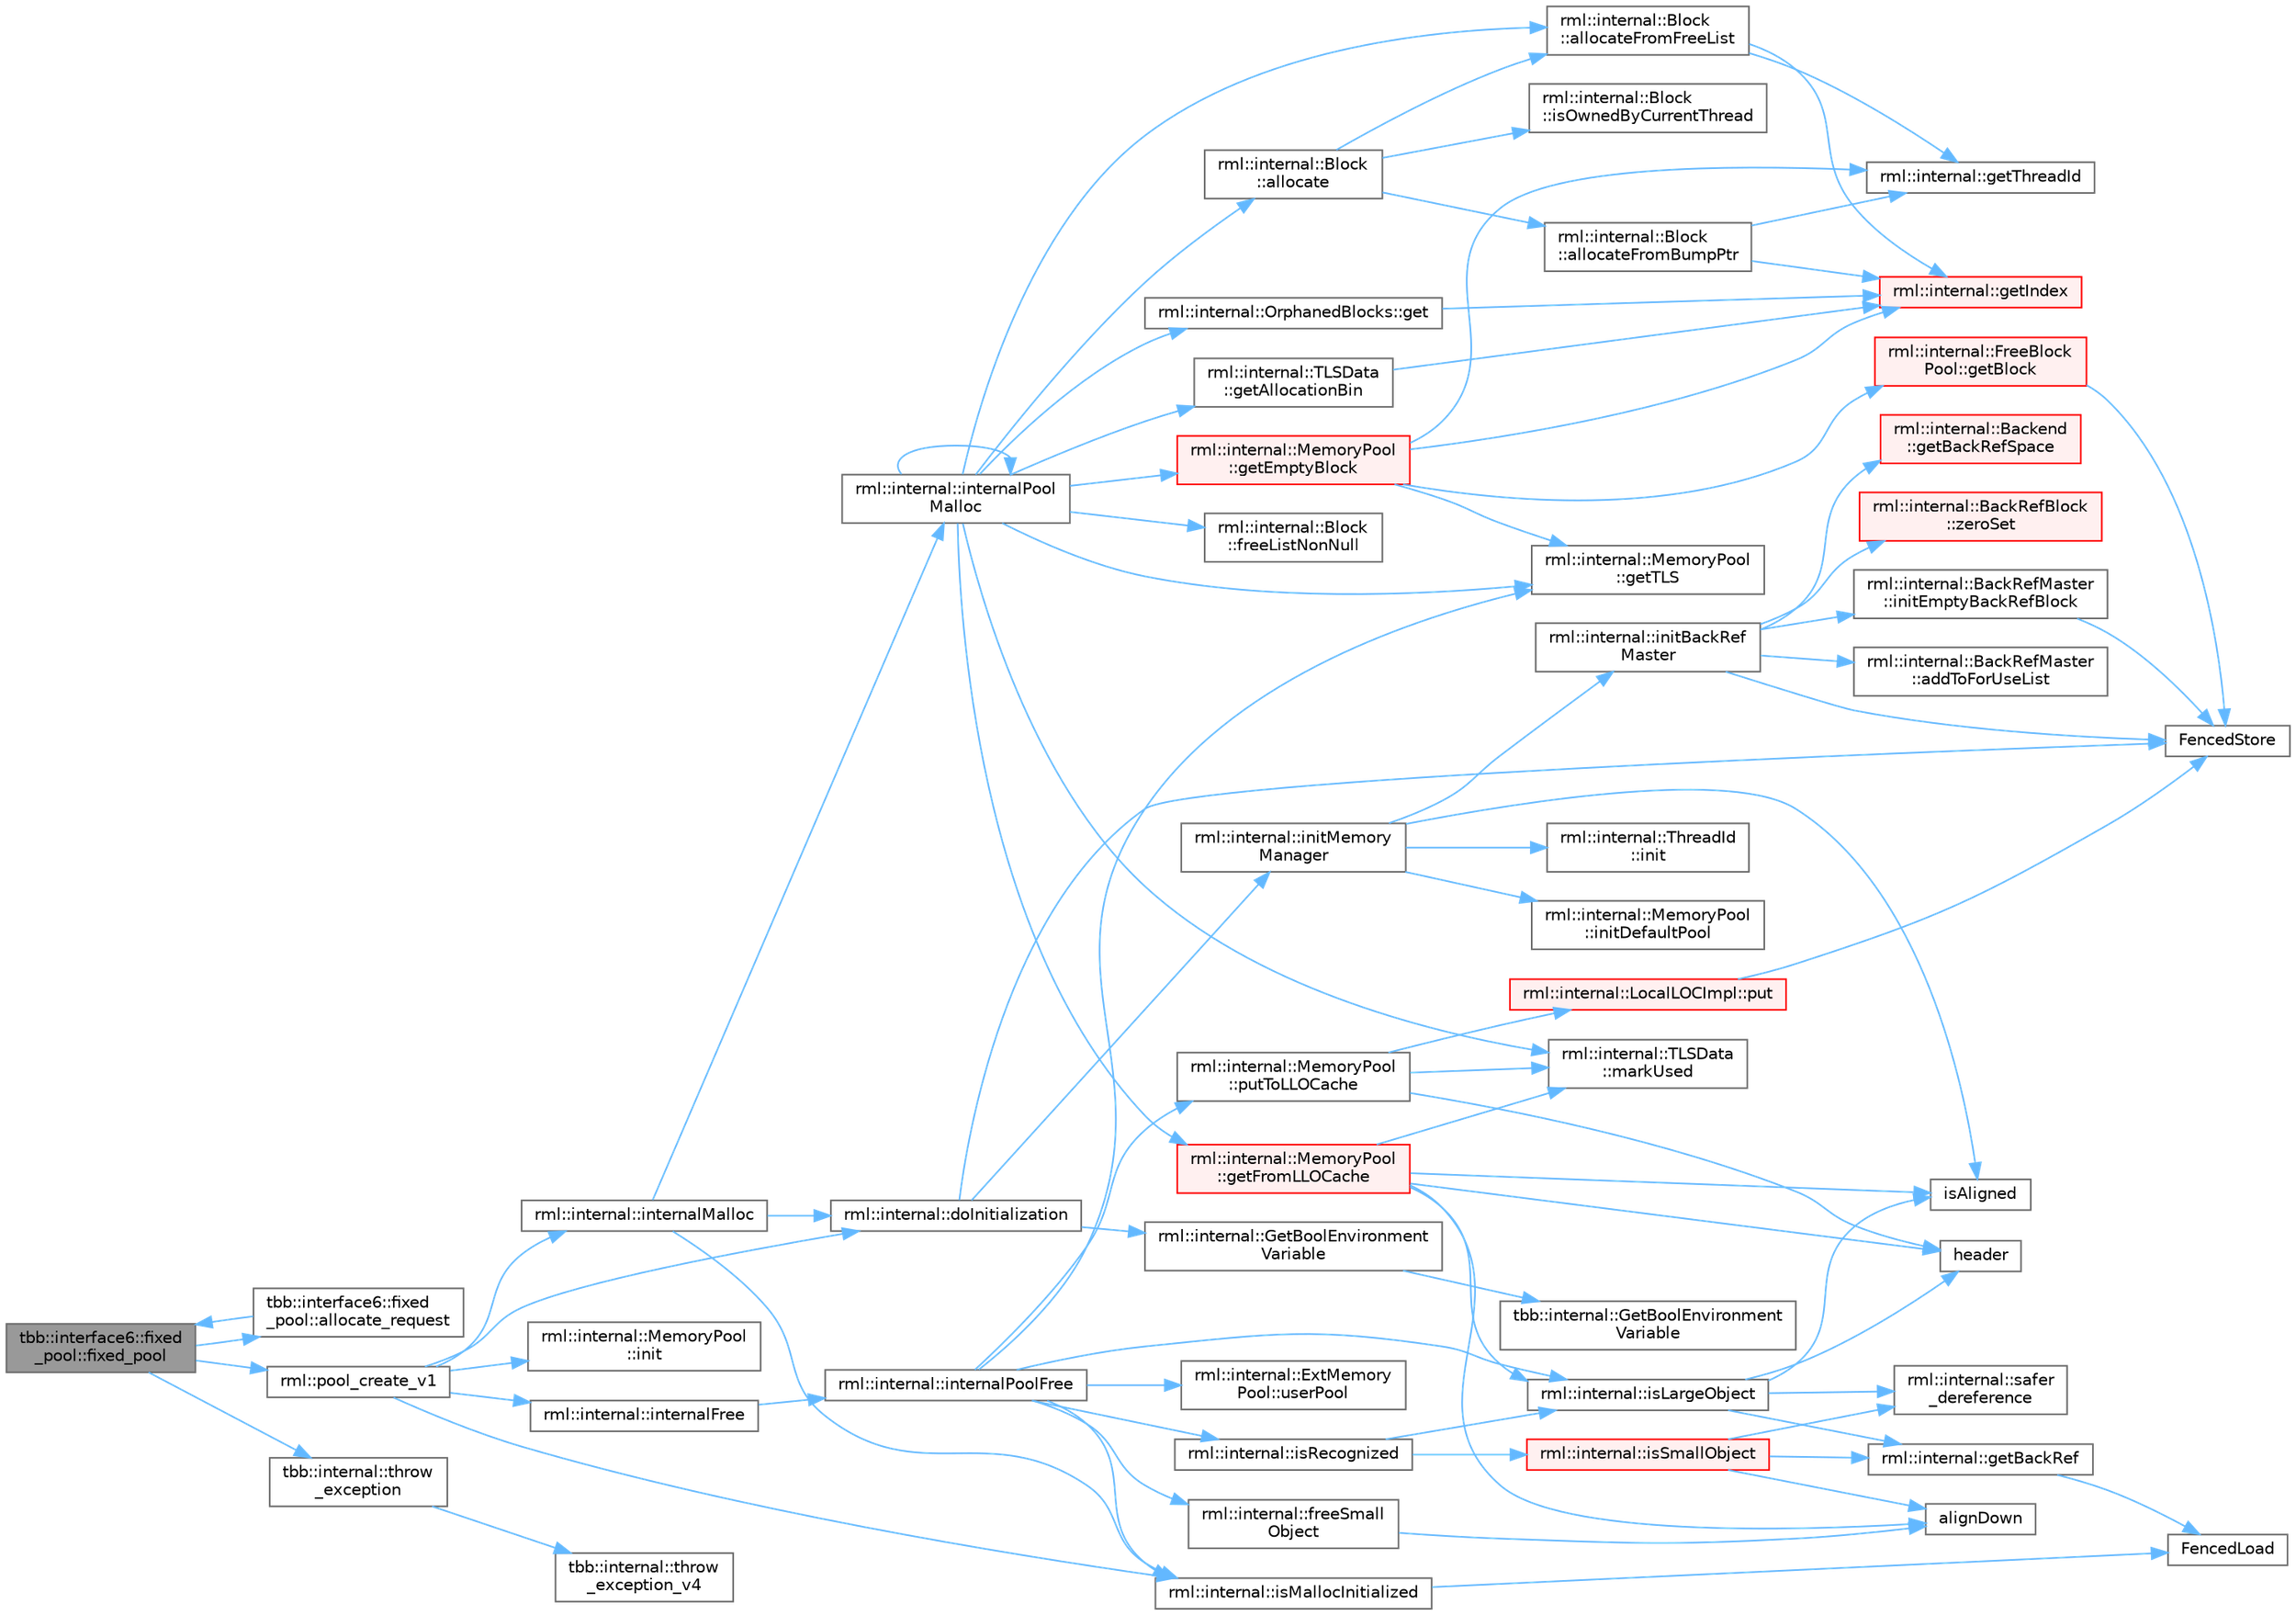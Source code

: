 digraph "tbb::interface6::fixed_pool::fixed_pool"
{
 // LATEX_PDF_SIZE
  bgcolor="transparent";
  edge [fontname=Helvetica,fontsize=10,labelfontname=Helvetica,labelfontsize=10];
  node [fontname=Helvetica,fontsize=10,shape=box,height=0.2,width=0.4];
  rankdir="LR";
  Node1 [id="Node000001",label="tbb::interface6::fixed\l_pool::fixed_pool",height=0.2,width=0.4,color="gray40", fillcolor="grey60", style="filled", fontcolor="black",tooltip="construct pool with underlying allocator"];
  Node1 -> Node2 [id="edge81_Node000001_Node000002",color="steelblue1",style="solid",tooltip=" "];
  Node2 [id="Node000002",label="tbb::interface6::fixed\l_pool::allocate_request",height=0.2,width=0.4,color="grey40", fillcolor="white", style="filled",URL="$classtbb_1_1interface6_1_1fixed__pool.html#a0b8cf41c9e2d63ea568235fe01803641",tooltip=" "];
  Node2 -> Node1 [id="edge82_Node000002_Node000001",color="steelblue1",style="solid",tooltip=" "];
  Node1 -> Node3 [id="edge83_Node000001_Node000003",color="steelblue1",style="solid",tooltip=" "];
  Node3 [id="Node000003",label="rml::pool_create_v1",height=0.2,width=0.4,color="grey40", fillcolor="white", style="filled",URL="$namespacerml.html#a5c43cf02ddb1bdd7e9f5a806a2aef010",tooltip=" "];
  Node3 -> Node4 [id="edge84_Node000003_Node000004",color="steelblue1",style="solid",tooltip=" "];
  Node4 [id="Node000004",label="rml::internal::doInitialization",height=0.2,width=0.4,color="grey40", fillcolor="white", style="filled",URL="$namespacerml_1_1internal.html#aad59cc02d849210b00c8587544e44e20",tooltip="Ensures that initMemoryManager() is called once and only once."];
  Node4 -> Node5 [id="edge85_Node000004_Node000005",color="steelblue1",style="solid",tooltip=" "];
  Node5 [id="Node000005",label="FencedStore",height=0.2,width=0.4,color="grey40", fillcolor="white", style="filled",URL="$_synchronize_8h.html#a19886ee3899c0a2435ea9840116ea325",tooltip=" "];
  Node4 -> Node6 [id="edge86_Node000004_Node000006",color="steelblue1",style="solid",tooltip=" "];
  Node6 [id="Node000006",label="rml::internal::GetBoolEnvironment\lVariable",height=0.2,width=0.4,color="grey40", fillcolor="white", style="filled",URL="$namespacerml_1_1internal.html#acbf202195ce55902f2237ab9e8de3be5",tooltip=" "];
  Node6 -> Node7 [id="edge87_Node000006_Node000007",color="steelblue1",style="solid",tooltip=" "];
  Node7 [id="Node000007",label="tbb::internal::GetBoolEnvironment\lVariable",height=0.2,width=0.4,color="grey40", fillcolor="white", style="filled",URL="$namespacetbb_1_1internal.html#a97d6c00654cc85d4c072f1a082c8c28a",tooltip=" "];
  Node4 -> Node8 [id="edge88_Node000004_Node000008",color="steelblue1",style="solid",tooltip=" "];
  Node8 [id="Node000008",label="rml::internal::initMemory\lManager",height=0.2,width=0.4,color="grey40", fillcolor="white", style="filled",URL="$namespacerml_1_1internal.html#ab24be00d5e9e602105742c4b1c7903a4",tooltip=" "];
  Node8 -> Node9 [id="edge89_Node000008_Node000009",color="steelblue1",style="solid",tooltip=" "];
  Node9 [id="Node000009",label="rml::internal::ThreadId\l::init",height=0.2,width=0.4,color="grey40", fillcolor="white", style="filled",URL="$classrml_1_1internal_1_1_thread_id.html#a58d4cb2156367a2fc468f6daf5cbded2",tooltip=" "];
  Node8 -> Node10 [id="edge90_Node000008_Node000010",color="steelblue1",style="solid",tooltip=" "];
  Node10 [id="Node000010",label="rml::internal::initBackRef\lMaster",height=0.2,width=0.4,color="grey40", fillcolor="white", style="filled",URL="$namespacerml_1_1internal.html#a35c262cb0badff1e3b2a9df6357a344a",tooltip=" "];
  Node10 -> Node11 [id="edge91_Node000010_Node000011",color="steelblue1",style="solid",tooltip=" "];
  Node11 [id="Node000011",label="rml::internal::BackRefMaster\l::addToForUseList",height=0.2,width=0.4,color="grey40", fillcolor="white", style="filled",URL="$structrml_1_1internal_1_1_back_ref_master.html#a37ff8568740208b7e96498e34b02cfb0",tooltip=" "];
  Node10 -> Node5 [id="edge92_Node000010_Node000005",color="steelblue1",style="solid",tooltip=" "];
  Node10 -> Node12 [id="edge93_Node000010_Node000012",color="steelblue1",style="solid",tooltip=" "];
  Node12 [id="Node000012",label="rml::internal::Backend\l::getBackRefSpace",height=0.2,width=0.4,color="red", fillcolor="#FFF0F0", style="filled",URL="$classrml_1_1internal_1_1_backend.html#af43a5f0fc5038a3e60d58602b696af87",tooltip=" "];
  Node10 -> Node57 [id="edge94_Node000010_Node000057",color="steelblue1",style="solid",tooltip=" "];
  Node57 [id="Node000057",label="rml::internal::BackRefMaster\l::initEmptyBackRefBlock",height=0.2,width=0.4,color="grey40", fillcolor="white", style="filled",URL="$structrml_1_1internal_1_1_back_ref_master.html#a95aa7e0acc7e9849781dc1d4a73acd5c",tooltip=" "];
  Node57 -> Node5 [id="edge95_Node000057_Node000005",color="steelblue1",style="solid",tooltip=" "];
  Node10 -> Node58 [id="edge96_Node000010_Node000058",color="steelblue1",style="solid",tooltip=" "];
  Node58 [id="Node000058",label="rml::internal::BackRefBlock\l::zeroSet",height=0.2,width=0.4,color="red", fillcolor="#FFF0F0", style="filled",URL="$structrml_1_1internal_1_1_back_ref_block.html#a5ead9463c799a7dd21ce45a45df08972",tooltip=" "];
  Node8 -> Node60 [id="edge97_Node000008_Node000060",color="steelblue1",style="solid",tooltip=" "];
  Node60 [id="Node000060",label="rml::internal::MemoryPool\l::initDefaultPool",height=0.2,width=0.4,color="grey40", fillcolor="white", style="filled",URL="$classrml_1_1internal_1_1_memory_pool.html#add7381e97285946d931d763e07dee7e5",tooltip=" "];
  Node8 -> Node30 [id="edge98_Node000008_Node000030",color="steelblue1",style="solid",tooltip=" "];
  Node30 [id="Node000030",label="isAligned",height=0.2,width=0.4,color="grey40", fillcolor="white", style="filled",URL="$_customize_8h.html#a717f2c2c0501922cd654a5ebf49b287e",tooltip=" "];
  Node3 -> Node61 [id="edge99_Node000003_Node000061",color="steelblue1",style="solid",tooltip=" "];
  Node61 [id="Node000061",label="rml::internal::MemoryPool\l::init",height=0.2,width=0.4,color="grey40", fillcolor="white", style="filled",URL="$classrml_1_1internal_1_1_memory_pool.html#a7b9f97bc41fa9c3d5fb6d3e7bbe4180d",tooltip=" "];
  Node3 -> Node62 [id="edge100_Node000003_Node000062",color="steelblue1",style="solid",tooltip=" "];
  Node62 [id="Node000062",label="rml::internal::internalFree",height=0.2,width=0.4,color="grey40", fillcolor="white", style="filled",URL="$namespacerml_1_1internal.html#a91eeaa067e3fdf5618b5a65b8b368231",tooltip=" "];
  Node62 -> Node63 [id="edge101_Node000062_Node000063",color="steelblue1",style="solid",tooltip=" "];
  Node63 [id="Node000063",label="rml::internal::internalPoolFree",height=0.2,width=0.4,color="grey40", fillcolor="white", style="filled",URL="$namespacerml_1_1internal.html#a8bff2023b8463f38317c75980f21e0db",tooltip=" "];
  Node63 -> Node64 [id="edge102_Node000063_Node000064",color="steelblue1",style="solid",tooltip=" "];
  Node64 [id="Node000064",label="rml::internal::freeSmall\lObject",height=0.2,width=0.4,color="grey40", fillcolor="white", style="filled",URL="$namespacerml_1_1internal.html#adeac248637575859a6e8f733ba15060e",tooltip=" "];
  Node64 -> Node23 [id="edge103_Node000064_Node000023",color="steelblue1",style="solid",tooltip=" "];
  Node23 [id="Node000023",label="alignDown",height=0.2,width=0.4,color="grey40", fillcolor="white", style="filled",URL="$shared__utils_8h.html#ab3918cd2395835f90b78b96d4e1e2390",tooltip=" "];
  Node63 -> Node65 [id="edge104_Node000063_Node000065",color="steelblue1",style="solid",tooltip=" "];
  Node65 [id="Node000065",label="rml::internal::MemoryPool\l::getTLS",height=0.2,width=0.4,color="grey40", fillcolor="white", style="filled",URL="$classrml_1_1internal_1_1_memory_pool.html#acdf684e1b29c9d00886d97b909798488",tooltip=" "];
  Node63 -> Node66 [id="edge105_Node000063_Node000066",color="steelblue1",style="solid",tooltip=" "];
  Node66 [id="Node000066",label="rml::internal::isLargeObject",height=0.2,width=0.4,color="grey40", fillcolor="white", style="filled",URL="$namespacerml_1_1internal.html#a730f387568a0a522e003dca4246eb393",tooltip=" "];
  Node66 -> Node67 [id="edge106_Node000066_Node000067",color="steelblue1",style="solid",tooltip=" "];
  Node67 [id="Node000067",label="rml::internal::getBackRef",height=0.2,width=0.4,color="grey40", fillcolor="white", style="filled",URL="$namespacerml_1_1internal.html#a674d3a46d675ee1887142a9118f48927",tooltip=" "];
  Node67 -> Node19 [id="edge107_Node000067_Node000019",color="steelblue1",style="solid",tooltip=" "];
  Node19 [id="Node000019",label="FencedLoad",height=0.2,width=0.4,color="grey40", fillcolor="white", style="filled",URL="$_synchronize_8h.html#a0792980ea26344eaf2fc0a4112b5d848",tooltip=" "];
  Node66 -> Node68 [id="edge108_Node000066_Node000068",color="steelblue1",style="solid",tooltip=" "];
  Node68 [id="Node000068",label="header",height=0.2,width=0.4,color="grey40", fillcolor="white", style="filled",URL="$cblat1_8f.html#a410931b600854e6dd3e253731606117e",tooltip=" "];
  Node66 -> Node30 [id="edge109_Node000066_Node000030",color="steelblue1",style="solid",tooltip=" "];
  Node66 -> Node69 [id="edge110_Node000066_Node000069",color="steelblue1",style="solid",tooltip=" "];
  Node69 [id="Node000069",label="rml::internal::safer\l_dereference",height=0.2,width=0.4,color="grey40", fillcolor="white", style="filled",URL="$namespacerml_1_1internal.html#ad1ffc431b9c2d1e7109a72599d761792",tooltip=" "];
  Node63 -> Node70 [id="edge111_Node000063_Node000070",color="steelblue1",style="solid",tooltip=" "];
  Node70 [id="Node000070",label="rml::internal::isMallocInitialized",height=0.2,width=0.4,color="grey40", fillcolor="white", style="filled",URL="$namespacerml_1_1internal.html#a61c4d632ea815cbeea8ed0ee72e06ac7",tooltip=" "];
  Node70 -> Node19 [id="edge112_Node000070_Node000019",color="steelblue1",style="solid",tooltip=" "];
  Node63 -> Node71 [id="edge113_Node000063_Node000071",color="steelblue1",style="solid",tooltip=" "];
  Node71 [id="Node000071",label="rml::internal::isRecognized",height=0.2,width=0.4,color="grey40", fillcolor="white", style="filled",URL="$namespacerml_1_1internal.html#abe52e5f71a9571929c11e06738d0864f",tooltip=" "];
  Node71 -> Node66 [id="edge114_Node000071_Node000066",color="steelblue1",style="solid",tooltip=" "];
  Node71 -> Node72 [id="edge115_Node000071_Node000072",color="steelblue1",style="solid",tooltip=" "];
  Node72 [id="Node000072",label="rml::internal::isSmallObject",height=0.2,width=0.4,color="red", fillcolor="#FFF0F0", style="filled",URL="$namespacerml_1_1internal.html#a44371ad68e0e7931776e8e128764ae79",tooltip=" "];
  Node72 -> Node23 [id="edge116_Node000072_Node000023",color="steelblue1",style="solid",tooltip=" "];
  Node72 -> Node67 [id="edge117_Node000072_Node000067",color="steelblue1",style="solid",tooltip=" "];
  Node72 -> Node69 [id="edge118_Node000072_Node000069",color="steelblue1",style="solid",tooltip=" "];
  Node63 -> Node79 [id="edge119_Node000063_Node000079",color="steelblue1",style="solid",tooltip=" "];
  Node79 [id="Node000079",label="rml::internal::MemoryPool\l::putToLLOCache",height=0.2,width=0.4,color="grey40", fillcolor="white", style="filled",URL="$classrml_1_1internal_1_1_memory_pool.html#aedf33ac6b570a3847f86ad528de00149",tooltip=" "];
  Node79 -> Node68 [id="edge120_Node000079_Node000068",color="steelblue1",style="solid",tooltip=" "];
  Node79 -> Node80 [id="edge121_Node000079_Node000080",color="steelblue1",style="solid",tooltip=" "];
  Node80 [id="Node000080",label="rml::internal::TLSData\l::markUsed",height=0.2,width=0.4,color="grey40", fillcolor="white", style="filled",URL="$classrml_1_1internal_1_1_t_l_s_data.html#afabda6a63ddb1942d1d5a7a06f41e2ae",tooltip=" "];
  Node79 -> Node81 [id="edge122_Node000079_Node000081",color="steelblue1",style="solid",tooltip=" "];
  Node81 [id="Node000081",label="rml::internal::LocalLOCImpl::put",height=0.2,width=0.4,color="red", fillcolor="#FFF0F0", style="filled",URL="$classrml_1_1internal_1_1_local_l_o_c_impl.html#a40f0e9cea1a99d95d786f52e2dc8add9",tooltip=" "];
  Node81 -> Node5 [id="edge123_Node000081_Node000005",color="steelblue1",style="solid",tooltip=" "];
  Node63 -> Node84 [id="edge124_Node000063_Node000084",color="steelblue1",style="solid",tooltip=" "];
  Node84 [id="Node000084",label="rml::internal::ExtMemory\lPool::userPool",height=0.2,width=0.4,color="grey40", fillcolor="white", style="filled",URL="$structrml_1_1internal_1_1_ext_memory_pool.html#a6f02801fa5ba692cf62457c0a80079cc",tooltip=" "];
  Node3 -> Node85 [id="edge125_Node000003_Node000085",color="steelblue1",style="solid",tooltip=" "];
  Node85 [id="Node000085",label="rml::internal::internalMalloc",height=0.2,width=0.4,color="grey40", fillcolor="white", style="filled",URL="$namespacerml_1_1internal.html#a19b0fbc5aaa4b08cc412bb5777b01f89",tooltip=" "];
  Node85 -> Node4 [id="edge126_Node000085_Node000004",color="steelblue1",style="solid",tooltip=" "];
  Node85 -> Node86 [id="edge127_Node000085_Node000086",color="steelblue1",style="solid",tooltip=" "];
  Node86 [id="Node000086",label="rml::internal::internalPool\lMalloc",height=0.2,width=0.4,color="grey40", fillcolor="white", style="filled",URL="$namespacerml_1_1internal.html#a341c0310d4c1374c96acc18cd37eba26",tooltip=" "];
  Node86 -> Node87 [id="edge128_Node000086_Node000087",color="steelblue1",style="solid",tooltip=" "];
  Node87 [id="Node000087",label="rml::internal::Block\l::allocate",height=0.2,width=0.4,color="grey40", fillcolor="white", style="filled",URL="$classrml_1_1internal_1_1_block.html#ab304c726e184fcd2cad31e30306e07ab",tooltip=" "];
  Node87 -> Node88 [id="edge129_Node000087_Node000088",color="steelblue1",style="solid",tooltip=" "];
  Node88 [id="Node000088",label="rml::internal::Block\l::allocateFromBumpPtr",height=0.2,width=0.4,color="grey40", fillcolor="white", style="filled",URL="$classrml_1_1internal_1_1_block.html#a15badeb7c104a8f860a7375ed648a43e",tooltip=" "];
  Node88 -> Node89 [id="edge130_Node000088_Node000089",color="steelblue1",style="solid",tooltip=" "];
  Node89 [id="Node000089",label="rml::internal::getIndex",height=0.2,width=0.4,color="red", fillcolor="#FFF0F0", style="filled",URL="$namespacerml_1_1internal.html#a70dcd761b867baccb7ffdb087e52e215",tooltip=" "];
  Node88 -> Node93 [id="edge131_Node000088_Node000093",color="steelblue1",style="solid",tooltip=" "];
  Node93 [id="Node000093",label="rml::internal::getThreadId",height=0.2,width=0.4,color="grey40", fillcolor="white", style="filled",URL="$namespacerml_1_1internal.html#a2877b2db91c23b8b7eb1d37891c40b2b",tooltip=" "];
  Node87 -> Node94 [id="edge132_Node000087_Node000094",color="steelblue1",style="solid",tooltip=" "];
  Node94 [id="Node000094",label="rml::internal::Block\l::allocateFromFreeList",height=0.2,width=0.4,color="grey40", fillcolor="white", style="filled",URL="$classrml_1_1internal_1_1_block.html#a49c5382153edd22b031869f0a822f9f2",tooltip=" "];
  Node94 -> Node89 [id="edge133_Node000094_Node000089",color="steelblue1",style="solid",tooltip=" "];
  Node94 -> Node93 [id="edge134_Node000094_Node000093",color="steelblue1",style="solid",tooltip=" "];
  Node87 -> Node95 [id="edge135_Node000087_Node000095",color="steelblue1",style="solid",tooltip=" "];
  Node95 [id="Node000095",label="rml::internal::Block\l::isOwnedByCurrentThread",height=0.2,width=0.4,color="grey40", fillcolor="white", style="filled",URL="$classrml_1_1internal_1_1_block.html#a764948ac32e7d5689a755e4af99308e2",tooltip=" "];
  Node86 -> Node94 [id="edge136_Node000086_Node000094",color="steelblue1",style="solid",tooltip=" "];
  Node86 -> Node96 [id="edge137_Node000086_Node000096",color="steelblue1",style="solid",tooltip=" "];
  Node96 [id="Node000096",label="rml::internal::Block\l::freeListNonNull",height=0.2,width=0.4,color="grey40", fillcolor="white", style="filled",URL="$classrml_1_1internal_1_1_block.html#a624decb3bf1a4f7ab0b66e3ae0fb1324",tooltip=" "];
  Node86 -> Node97 [id="edge138_Node000086_Node000097",color="steelblue1",style="solid",tooltip=" "];
  Node97 [id="Node000097",label="rml::internal::OrphanedBlocks::get",height=0.2,width=0.4,color="grey40", fillcolor="white", style="filled",URL="$classrml_1_1internal_1_1_orphaned_blocks.html#a3ed9f9cf98cd6c788195e57408c5ed26",tooltip=" "];
  Node97 -> Node89 [id="edge139_Node000097_Node000089",color="steelblue1",style="solid",tooltip=" "];
  Node86 -> Node98 [id="edge140_Node000086_Node000098",color="steelblue1",style="solid",tooltip=" "];
  Node98 [id="Node000098",label="rml::internal::TLSData\l::getAllocationBin",height=0.2,width=0.4,color="grey40", fillcolor="white", style="filled",URL="$classrml_1_1internal_1_1_t_l_s_data.html#a26c607a6304c0fa325c6604cf7c767ea",tooltip=" "];
  Node98 -> Node89 [id="edge141_Node000098_Node000089",color="steelblue1",style="solid",tooltip=" "];
  Node86 -> Node99 [id="edge142_Node000086_Node000099",color="steelblue1",style="solid",tooltip=" "];
  Node99 [id="Node000099",label="rml::internal::MemoryPool\l::getEmptyBlock",height=0.2,width=0.4,color="red", fillcolor="#FFF0F0", style="filled",URL="$classrml_1_1internal_1_1_memory_pool.html#a16261e62d2c6418981ade9a7ea23d5d0",tooltip=" "];
  Node99 -> Node100 [id="edge143_Node000099_Node000100",color="steelblue1",style="solid",tooltip=" "];
  Node100 [id="Node000100",label="rml::internal::FreeBlock\lPool::getBlock",height=0.2,width=0.4,color="red", fillcolor="#FFF0F0", style="filled",URL="$classrml_1_1internal_1_1_free_block_pool.html#a3d6745e31d1a809ce90273ba7a8f8ab7",tooltip=" "];
  Node100 -> Node5 [id="edge144_Node000100_Node000005",color="steelblue1",style="solid",tooltip=" "];
  Node99 -> Node89 [id="edge145_Node000099_Node000089",color="steelblue1",style="solid",tooltip=" "];
  Node99 -> Node93 [id="edge146_Node000099_Node000093",color="steelblue1",style="solid",tooltip=" "];
  Node99 -> Node65 [id="edge147_Node000099_Node000065",color="steelblue1",style="solid",tooltip=" "];
  Node86 -> Node104 [id="edge148_Node000086_Node000104",color="steelblue1",style="solid",tooltip=" "];
  Node104 [id="Node000104",label="rml::internal::MemoryPool\l::getFromLLOCache",height=0.2,width=0.4,color="red", fillcolor="#FFF0F0", style="filled",URL="$classrml_1_1internal_1_1_memory_pool.html#af1f6175add16b2b950447b8b4c6bf491",tooltip=" "];
  Node104 -> Node23 [id="edge149_Node000104_Node000023",color="steelblue1",style="solid",tooltip=" "];
  Node104 -> Node68 [id="edge150_Node000104_Node000068",color="steelblue1",style="solid",tooltip=" "];
  Node104 -> Node30 [id="edge151_Node000104_Node000030",color="steelblue1",style="solid",tooltip=" "];
  Node104 -> Node66 [id="edge152_Node000104_Node000066",color="steelblue1",style="solid",tooltip=" "];
  Node104 -> Node80 [id="edge153_Node000104_Node000080",color="steelblue1",style="solid",tooltip=" "];
  Node86 -> Node65 [id="edge154_Node000086_Node000065",color="steelblue1",style="solid",tooltip=" "];
  Node86 -> Node86 [id="edge155_Node000086_Node000086",color="steelblue1",style="solid",tooltip=" "];
  Node86 -> Node80 [id="edge156_Node000086_Node000080",color="steelblue1",style="solid",tooltip=" "];
  Node85 -> Node70 [id="edge157_Node000085_Node000070",color="steelblue1",style="solid",tooltip=" "];
  Node3 -> Node70 [id="edge158_Node000003_Node000070",color="steelblue1",style="solid",tooltip=" "];
  Node1 -> Node108 [id="edge159_Node000001_Node000108",color="steelblue1",style="solid",tooltip=" "];
  Node108 [id="Node000108",label="tbb::internal::throw\l_exception",height=0.2,width=0.4,color="grey40", fillcolor="white", style="filled",URL="$namespacetbb_1_1internal.html#a61a681f9fd15fdb055f7725d6416ddf4",tooltip="Versionless convenience wrapper for throw_exception_v4()"];
  Node108 -> Node109 [id="edge160_Node000108_Node000109",color="steelblue1",style="solid",tooltip=" "];
  Node109 [id="Node000109",label="tbb::internal::throw\l_exception_v4",height=0.2,width=0.4,color="grey40", fillcolor="white", style="filled",URL="$namespacetbb_1_1internal.html#adccc1f69ee5a85094eb6a5f9fbac89d7",tooltip="Gathers all throw operators in one place."];
}
